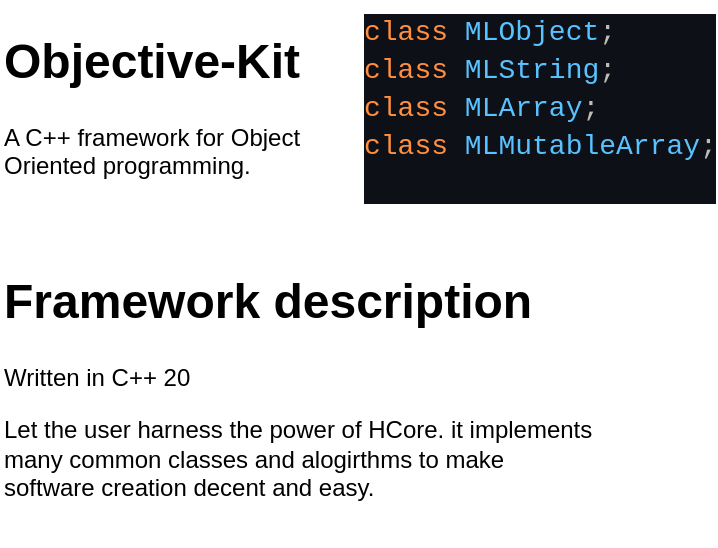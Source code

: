 <mxfile version="24.0.7" type="gitlab">
  <diagram name="Page-1" id="bx8s_0-jrdB-hLQ5CJZw">
    <mxGraphModel dx="1002" dy="569" grid="1" gridSize="10" guides="1" tooltips="1" connect="1" arrows="1" fold="1" page="1" pageScale="1" pageWidth="827" pageHeight="1169" math="0" shadow="0">
      <root>
        <mxCell id="0" />
        <mxCell id="1" parent="0" />
        <mxCell id="zuTspCB6_aotI7X9exZ0-1" value="&lt;h1 style=&quot;margin-top: 0px;&quot;&gt;Objective-Kit&lt;/h1&gt;&lt;p&gt;A C++ framework for Object Oriented programming.&lt;/p&gt;" style="text;html=1;whiteSpace=wrap;overflow=hidden;rounded=0;" parent="1" vertex="1">
          <mxGeometry x="40" y="40" width="180" height="120" as="geometry" />
        </mxCell>
        <mxCell id="f50nenwdZiMNjc3aahQp-1" value="&lt;div style=&quot;color: #bfbdb6;background-color: #0d1017;font-family: Iosevka, Consolas, &#39;Courier New&#39;, monospace;font-weight: normal;font-size: 14px;line-height: 19px;white-space: pre;&quot;&gt;&lt;div&gt;&lt;span style=&quot;color: #ff8f40;&quot;&gt;class&lt;/span&gt;&lt;span style=&quot;color: #bfbdb6;&quot;&gt; &lt;/span&gt;&lt;span style=&quot;color: #59c2ff;&quot;&gt;MLObject&lt;/span&gt;&lt;span style=&quot;color: #bfbdb6;&quot;&gt;;&lt;/span&gt;&lt;/div&gt;&lt;div&gt;&lt;span style=&quot;color: #ff8f40;&quot;&gt;class&lt;/span&gt;&lt;span style=&quot;color: #bfbdb6;&quot;&gt; &lt;/span&gt;&lt;span style=&quot;color: #59c2ff;&quot;&gt;MLString&lt;/span&gt;&lt;span style=&quot;color: #bfbdb6;&quot;&gt;;&lt;/span&gt;&lt;/div&gt;&lt;div&gt;&lt;span style=&quot;color: #ff8f40;&quot;&gt;class&lt;/span&gt;&lt;span style=&quot;color: #bfbdb6;&quot;&gt; &lt;/span&gt;&lt;span style=&quot;color: #59c2ff;&quot;&gt;MLArray&lt;/span&gt;&lt;span style=&quot;color: #bfbdb6;&quot;&gt;;&lt;/span&gt;&lt;/div&gt;&lt;div&gt;&lt;span style=&quot;color: #ff8f40;&quot;&gt;class&lt;/span&gt;&lt;span style=&quot;color: #bfbdb6;&quot;&gt; &lt;/span&gt;&lt;span style=&quot;color: #59c2ff;&quot;&gt;MLMutableArray&lt;/span&gt;&lt;span style=&quot;color: #bfbdb6;&quot;&gt;;&lt;/span&gt;&lt;/div&gt;&lt;br&gt;&lt;/div&gt;" style="text;whiteSpace=wrap;html=1;" vertex="1" parent="1">
          <mxGeometry x="220" y="30" width="150" height="110" as="geometry" />
        </mxCell>
        <mxCell id="f50nenwdZiMNjc3aahQp-2" value="&lt;h1 style=&quot;margin-top: 0px;&quot;&gt;Framework description&lt;/h1&gt;&lt;p&gt;Written in C++ 20&lt;/p&gt;&lt;p&gt;Let the user harness the power of HCore. it implements many common classes and alogirthms to make software creation decent and easy.&lt;/p&gt;" style="text;html=1;whiteSpace=wrap;overflow=hidden;rounded=0;" vertex="1" parent="1">
          <mxGeometry x="40" y="160" width="300" height="140" as="geometry" />
        </mxCell>
      </root>
    </mxGraphModel>
  </diagram>
</mxfile>
